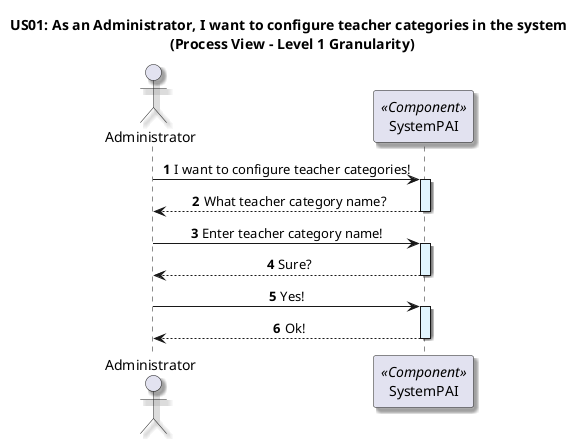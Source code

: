 @startuml

title US01: As an Administrator, I want to configure teacher categories in the system \n (Process View - Level 1 Granularity)

skinparam defaultTextAlignment center
skinparam shadowing true

autonumber

actor Administrator as admin
participant "SystemPAI" as System <<Component>>

admin -> System: I want to configure teacher categories!
activate System #E1F5FE

System --> admin: What teacher category name?
deactivate System

admin -> System: Enter teacher category name!
activate System #E1F5FE

System --> admin: Sure?
deactivate System

admin -> System: Yes!
activate System #E1F5FE

System --> admin: Ok!
deactivate System
@enduml